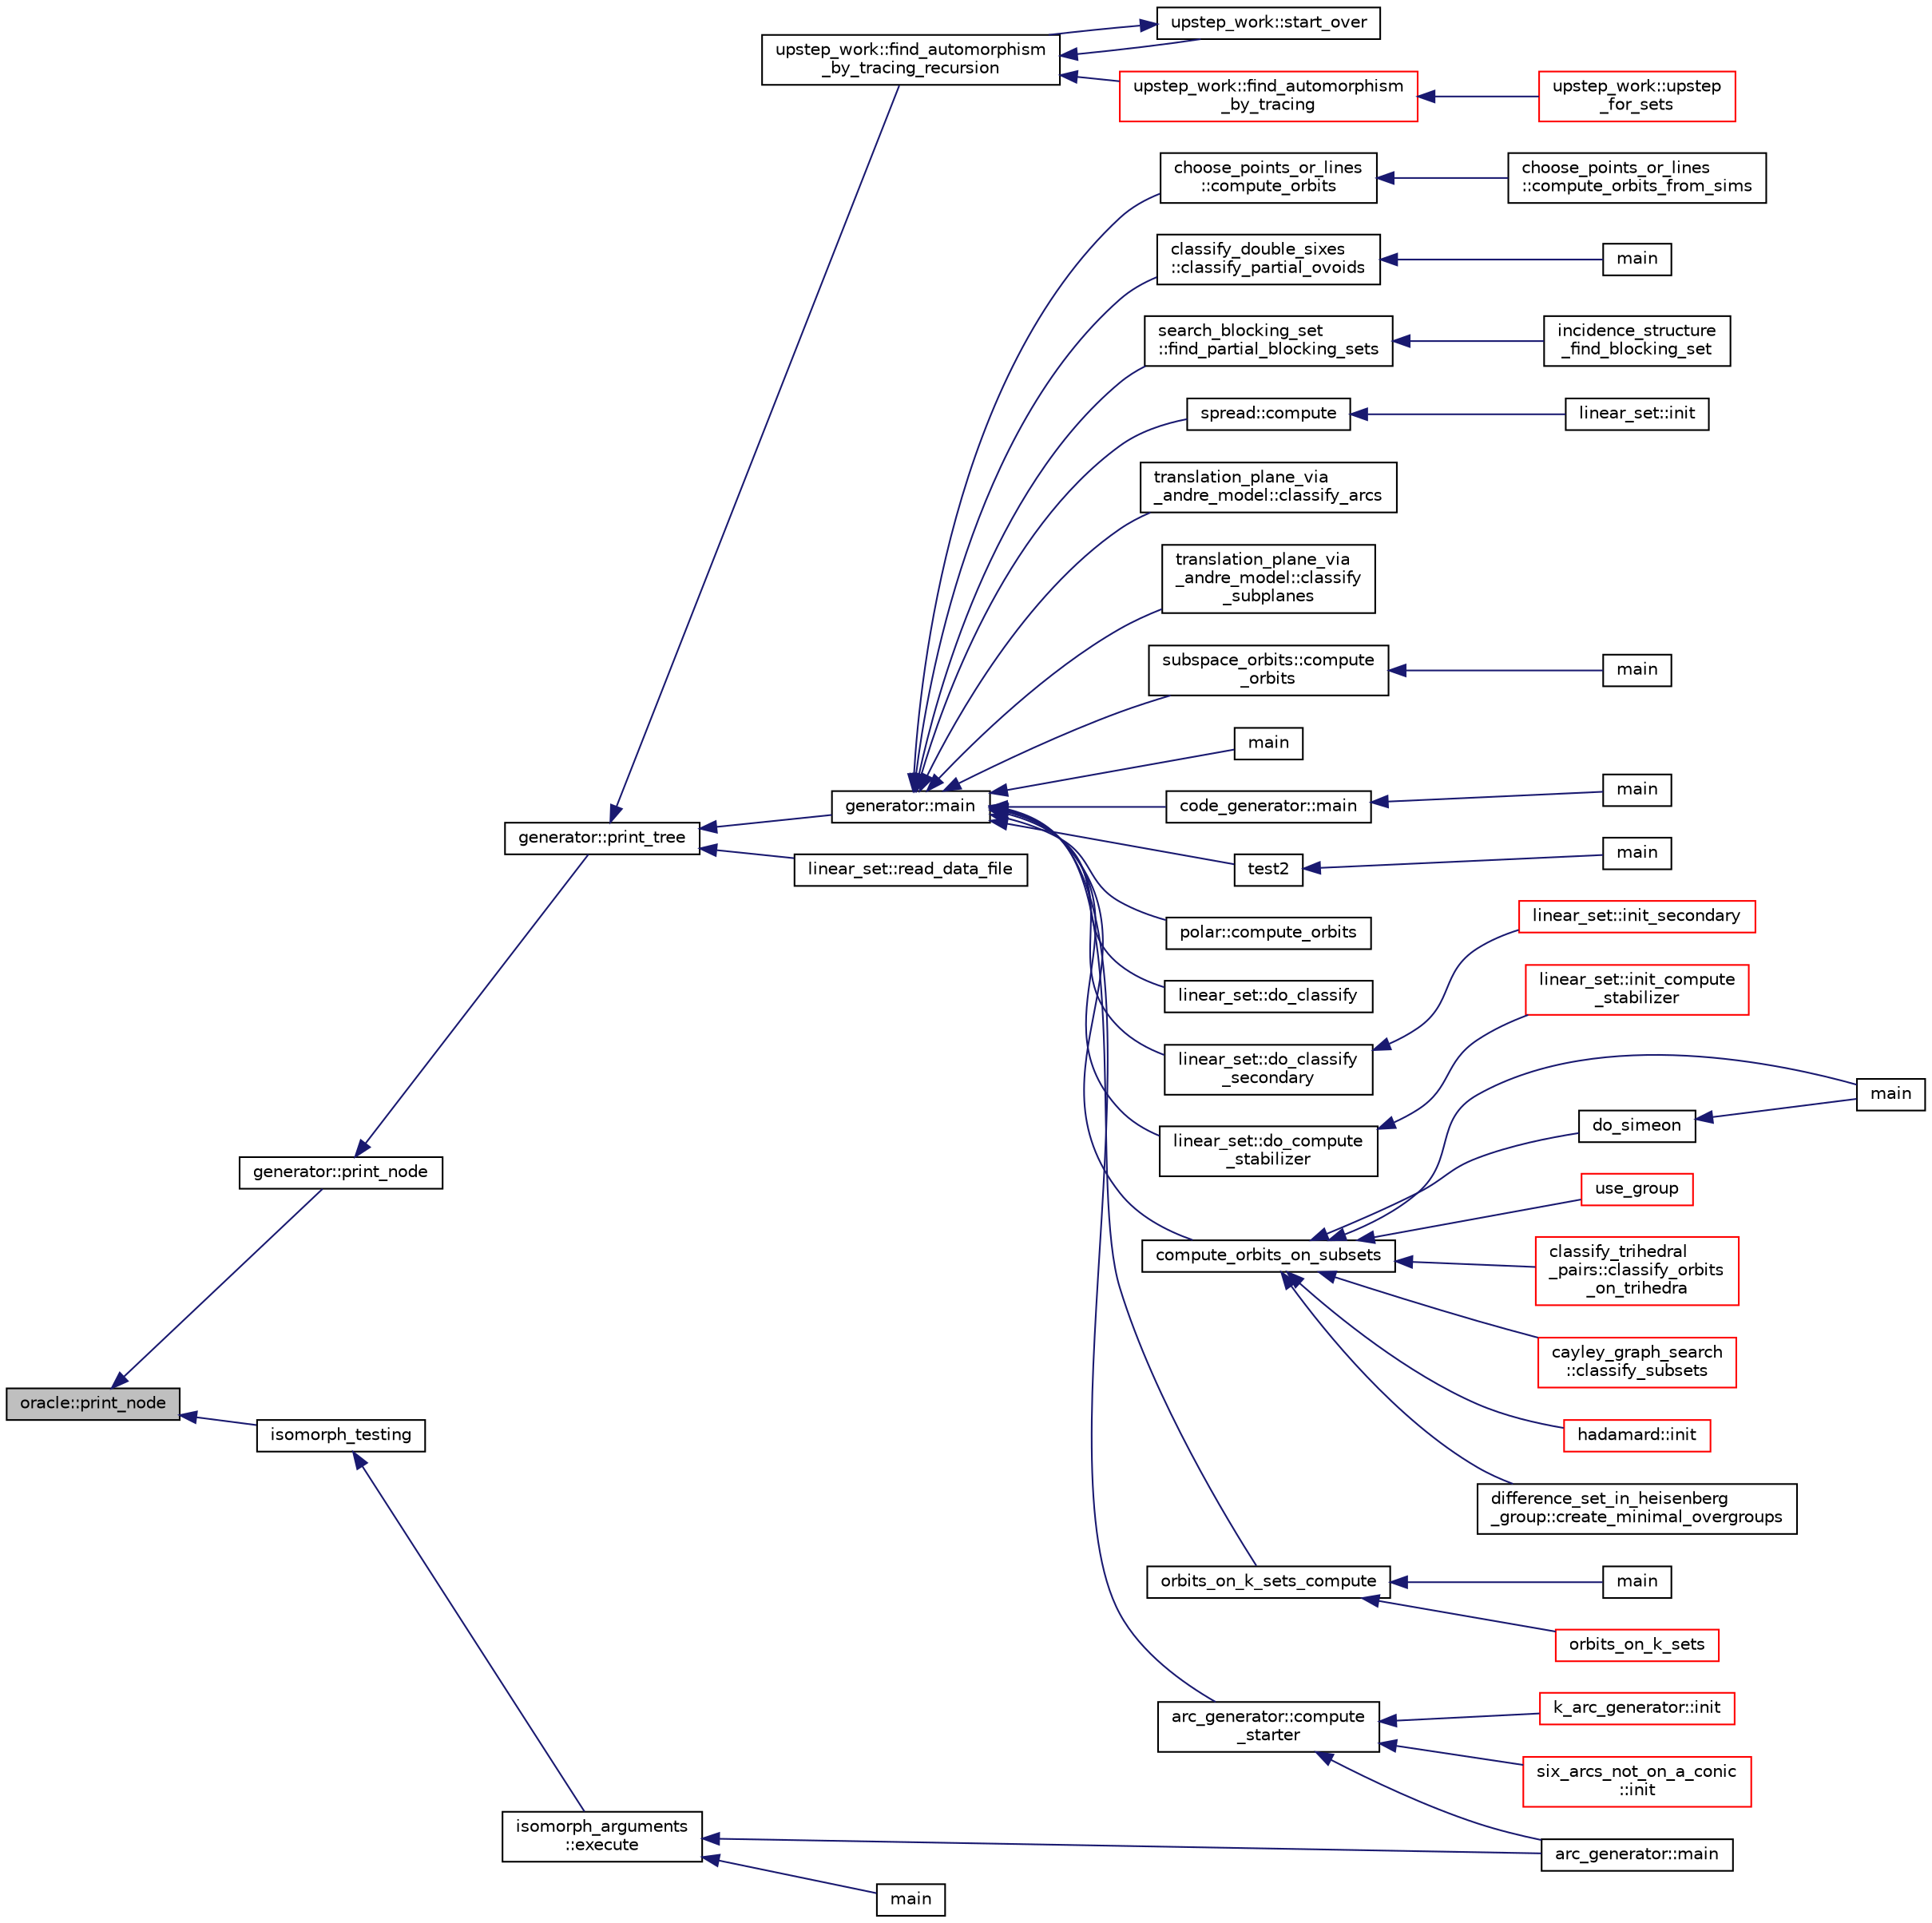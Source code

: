 digraph "oracle::print_node"
{
  edge [fontname="Helvetica",fontsize="10",labelfontname="Helvetica",labelfontsize="10"];
  node [fontname="Helvetica",fontsize="10",shape=record];
  rankdir="LR";
  Node7654 [label="oracle::print_node",height=0.2,width=0.4,color="black", fillcolor="grey75", style="filled", fontcolor="black"];
  Node7654 -> Node7655 [dir="back",color="midnightblue",fontsize="10",style="solid",fontname="Helvetica"];
  Node7655 [label="generator::print_node",height=0.2,width=0.4,color="black", fillcolor="white", style="filled",URL="$d7/d73/classgenerator.html#a1e3711f29fa53013750b2009e549ba49"];
  Node7655 -> Node7656 [dir="back",color="midnightblue",fontsize="10",style="solid",fontname="Helvetica"];
  Node7656 [label="generator::print_tree",height=0.2,width=0.4,color="black", fillcolor="white", style="filled",URL="$d7/d73/classgenerator.html#a4d50a3584d53209baf2bf7d7b9ba31f8"];
  Node7656 -> Node7657 [dir="back",color="midnightblue",fontsize="10",style="solid",fontname="Helvetica"];
  Node7657 [label="linear_set::read_data_file",height=0.2,width=0.4,color="black", fillcolor="white", style="filled",URL="$dd/d86/classlinear__set.html#a9a5cd28cc81be7ee41002b2e3114c2cb"];
  Node7656 -> Node7658 [dir="back",color="midnightblue",fontsize="10",style="solid",fontname="Helvetica"];
  Node7658 [label="generator::main",height=0.2,width=0.4,color="black", fillcolor="white", style="filled",URL="$d7/d73/classgenerator.html#a01abff8e9f231bf0d82e2e8e0061f242"];
  Node7658 -> Node7659 [dir="back",color="midnightblue",fontsize="10",style="solid",fontname="Helvetica"];
  Node7659 [label="main",height=0.2,width=0.4,color="black", fillcolor="white", style="filled",URL="$d2/d11/codes_8h.html#a217dbf8b442f20279ea00b898af96f52"];
  Node7658 -> Node7660 [dir="back",color="midnightblue",fontsize="10",style="solid",fontname="Helvetica"];
  Node7660 [label="code_generator::main",height=0.2,width=0.4,color="black", fillcolor="white", style="filled",URL="$db/d37/classcode__generator.html#ab3cf3a306e4032c2b471ac95321c599f"];
  Node7660 -> Node7661 [dir="back",color="midnightblue",fontsize="10",style="solid",fontname="Helvetica"];
  Node7661 [label="main",height=0.2,width=0.4,color="black", fillcolor="white", style="filled",URL="$d4/d4f/codes_8_c.html#a217dbf8b442f20279ea00b898af96f52"];
  Node7658 -> Node7662 [dir="back",color="midnightblue",fontsize="10",style="solid",fontname="Helvetica"];
  Node7662 [label="test2",height=0.2,width=0.4,color="black", fillcolor="white", style="filled",URL="$d9/db0/factor__space_8_c.html#a39d73a812e5fd8f1bc111e948368cb10"];
  Node7662 -> Node7663 [dir="back",color="midnightblue",fontsize="10",style="solid",fontname="Helvetica"];
  Node7663 [label="main",height=0.2,width=0.4,color="black", fillcolor="white", style="filled",URL="$d9/db0/factor__space_8_c.html#a3c04138a5bfe5d72780bb7e82a18e627"];
  Node7658 -> Node7664 [dir="back",color="midnightblue",fontsize="10",style="solid",fontname="Helvetica"];
  Node7664 [label="polar::compute_orbits",height=0.2,width=0.4,color="black", fillcolor="white", style="filled",URL="$da/d1c/classpolar.html#ac4c3c4f95d14c74ff4a3ec3f3479a1da"];
  Node7658 -> Node7665 [dir="back",color="midnightblue",fontsize="10",style="solid",fontname="Helvetica"];
  Node7665 [label="linear_set::do_classify",height=0.2,width=0.4,color="black", fillcolor="white", style="filled",URL="$dd/d86/classlinear__set.html#a3eb2dbce7fa8b71901dfc12f288ddd0c"];
  Node7658 -> Node7666 [dir="back",color="midnightblue",fontsize="10",style="solid",fontname="Helvetica"];
  Node7666 [label="linear_set::do_classify\l_secondary",height=0.2,width=0.4,color="black", fillcolor="white", style="filled",URL="$dd/d86/classlinear__set.html#a47eb7f9995f3343abd3bdfbf9a9a9162"];
  Node7666 -> Node7667 [dir="back",color="midnightblue",fontsize="10",style="solid",fontname="Helvetica"];
  Node7667 [label="linear_set::init_secondary",height=0.2,width=0.4,color="red", fillcolor="white", style="filled",URL="$dd/d86/classlinear__set.html#a7bf8cd7805559b5762921687a7c1ed97"];
  Node7658 -> Node7669 [dir="back",color="midnightblue",fontsize="10",style="solid",fontname="Helvetica"];
  Node7669 [label="linear_set::do_compute\l_stabilizer",height=0.2,width=0.4,color="black", fillcolor="white", style="filled",URL="$dd/d86/classlinear__set.html#ae8f58ded28fb5370f4459cca42b7463b"];
  Node7669 -> Node7670 [dir="back",color="midnightblue",fontsize="10",style="solid",fontname="Helvetica"];
  Node7670 [label="linear_set::init_compute\l_stabilizer",height=0.2,width=0.4,color="red", fillcolor="white", style="filled",URL="$dd/d86/classlinear__set.html#a0cc3eaec1896fdc977b62e94623b055b"];
  Node7658 -> Node7672 [dir="back",color="midnightblue",fontsize="10",style="solid",fontname="Helvetica"];
  Node7672 [label="compute_orbits_on_subsets",height=0.2,width=0.4,color="black", fillcolor="white", style="filled",URL="$d3/d35/snakes__and__ladders__global_8_c.html#af33697aede0480110b1227f727252637"];
  Node7672 -> Node7673 [dir="back",color="midnightblue",fontsize="10",style="solid",fontname="Helvetica"];
  Node7673 [label="cayley_graph_search\l::classify_subsets",height=0.2,width=0.4,color="red", fillcolor="white", style="filled",URL="$de/dae/classcayley__graph__search.html#a4cf8a90752e018a281481ac80ad52c4b"];
  Node7672 -> Node7676 [dir="back",color="midnightblue",fontsize="10",style="solid",fontname="Helvetica"];
  Node7676 [label="hadamard::init",height=0.2,width=0.4,color="red", fillcolor="white", style="filled",URL="$d7/dbb/classhadamard.html#a16af359850b8bdd0d2a73e260d496c33"];
  Node7672 -> Node7678 [dir="back",color="midnightblue",fontsize="10",style="solid",fontname="Helvetica"];
  Node7678 [label="difference_set_in_heisenberg\l_group::create_minimal_overgroups",height=0.2,width=0.4,color="black", fillcolor="white", style="filled",URL="$de/d8a/classdifference__set__in__heisenberg__group.html#a9bde5ad5da3ebaebf98fbfd3e8110b79"];
  Node7672 -> Node7679 [dir="back",color="midnightblue",fontsize="10",style="solid",fontname="Helvetica"];
  Node7679 [label="main",height=0.2,width=0.4,color="black", fillcolor="white", style="filled",URL="$d5/d13/simeon_8_c.html#ae66f6b31b5ad750f1fe042a706a4e3d4"];
  Node7672 -> Node7680 [dir="back",color="midnightblue",fontsize="10",style="solid",fontname="Helvetica"];
  Node7680 [label="do_simeon",height=0.2,width=0.4,color="black", fillcolor="white", style="filled",URL="$d5/d13/simeon_8_c.html#a36cf3f9cb484fa44da7a7dfcbe9385d0"];
  Node7680 -> Node7679 [dir="back",color="midnightblue",fontsize="10",style="solid",fontname="Helvetica"];
  Node7672 -> Node7681 [dir="back",color="midnightblue",fontsize="10",style="solid",fontname="Helvetica"];
  Node7681 [label="use_group",height=0.2,width=0.4,color="red", fillcolor="white", style="filled",URL="$d9/d9f/all__cliques_8_c.html#aba62531e97173264c39afe2c7857af31"];
  Node7672 -> Node7683 [dir="back",color="midnightblue",fontsize="10",style="solid",fontname="Helvetica"];
  Node7683 [label="classify_trihedral\l_pairs::classify_orbits\l_on_trihedra",height=0.2,width=0.4,color="red", fillcolor="white", style="filled",URL="$d1/d21/classclassify__trihedral__pairs.html#a99625621bfba4bb65b3d60304b306539"];
  Node7658 -> Node7690 [dir="back",color="midnightblue",fontsize="10",style="solid",fontname="Helvetica"];
  Node7690 [label="orbits_on_k_sets_compute",height=0.2,width=0.4,color="black", fillcolor="white", style="filled",URL="$d3/d35/snakes__and__ladders__global_8_c.html#a96743526b15703539d544499276aaa71"];
  Node7690 -> Node7691 [dir="back",color="midnightblue",fontsize="10",style="solid",fontname="Helvetica"];
  Node7691 [label="main",height=0.2,width=0.4,color="black", fillcolor="white", style="filled",URL="$d9/d5f/example__fano__plane_8_c.html#ae66f6b31b5ad750f1fe042a706a4e3d4"];
  Node7690 -> Node7692 [dir="back",color="midnightblue",fontsize="10",style="solid",fontname="Helvetica"];
  Node7692 [label="orbits_on_k_sets",height=0.2,width=0.4,color="red", fillcolor="white", style="filled",URL="$d3/d35/snakes__and__ladders__global_8_c.html#afe3d79116aa8b4d1a93d444a3a979b6e"];
  Node7658 -> Node7701 [dir="back",color="midnightblue",fontsize="10",style="solid",fontname="Helvetica"];
  Node7701 [label="arc_generator::compute\l_starter",height=0.2,width=0.4,color="black", fillcolor="white", style="filled",URL="$d4/d21/classarc__generator.html#aad1dcec3a1c302e743d574bd1ac857d9"];
  Node7701 -> Node7700 [dir="back",color="midnightblue",fontsize="10",style="solid",fontname="Helvetica"];
  Node7700 [label="arc_generator::main",height=0.2,width=0.4,color="black", fillcolor="white", style="filled",URL="$d4/d21/classarc__generator.html#ad80140b51b165dad1fe6ab232be7829a"];
  Node7701 -> Node7702 [dir="back",color="midnightblue",fontsize="10",style="solid",fontname="Helvetica"];
  Node7702 [label="k_arc_generator::init",height=0.2,width=0.4,color="red", fillcolor="white", style="filled",URL="$d6/dd8/classk__arc__generator.html#a6036d9f52ede9f8ca681505626b5361d"];
  Node7701 -> Node7704 [dir="back",color="midnightblue",fontsize="10",style="solid",fontname="Helvetica"];
  Node7704 [label="six_arcs_not_on_a_conic\l::init",height=0.2,width=0.4,color="red", fillcolor="white", style="filled",URL="$d8/de6/classsix__arcs__not__on__a__conic.html#a7a4d5cf8a098488729934cfa8a70944a"];
  Node7658 -> Node7706 [dir="back",color="midnightblue",fontsize="10",style="solid",fontname="Helvetica"];
  Node7706 [label="choose_points_or_lines\l::compute_orbits",height=0.2,width=0.4,color="black", fillcolor="white", style="filled",URL="$d6/d75/classchoose__points__or__lines.html#adc353e2d41dc8a39563322c8cdd85f61"];
  Node7706 -> Node7707 [dir="back",color="midnightblue",fontsize="10",style="solid",fontname="Helvetica"];
  Node7707 [label="choose_points_or_lines\l::compute_orbits_from_sims",height=0.2,width=0.4,color="black", fillcolor="white", style="filled",URL="$d6/d75/classchoose__points__or__lines.html#a4fcac2dadf459d7c75187a00a4bd64aa"];
  Node7658 -> Node7708 [dir="back",color="midnightblue",fontsize="10",style="solid",fontname="Helvetica"];
  Node7708 [label="classify_double_sixes\l::classify_partial_ovoids",height=0.2,width=0.4,color="black", fillcolor="white", style="filled",URL="$dd/d23/classclassify__double__sixes.html#a2253fca143a0e8a3e39655eb05668ae9"];
  Node7708 -> Node7709 [dir="back",color="midnightblue",fontsize="10",style="solid",fontname="Helvetica"];
  Node7709 [label="main",height=0.2,width=0.4,color="black", fillcolor="white", style="filled",URL="$df/df8/surface__classify_8_c.html#a217dbf8b442f20279ea00b898af96f52"];
  Node7658 -> Node7710 [dir="back",color="midnightblue",fontsize="10",style="solid",fontname="Helvetica"];
  Node7710 [label="search_blocking_set\l::find_partial_blocking_sets",height=0.2,width=0.4,color="black", fillcolor="white", style="filled",URL="$dc/d36/classsearch__blocking__set.html#ad3fdb3d356db75a02c406bc9d4e9e9b6"];
  Node7710 -> Node7711 [dir="back",color="midnightblue",fontsize="10",style="solid",fontname="Helvetica"];
  Node7711 [label="incidence_structure\l_find_blocking_set",height=0.2,width=0.4,color="black", fillcolor="white", style="filled",URL="$df/d74/tl__geometry_8h.html#a8e3d42d0018f8a804b9686b1c4951186"];
  Node7658 -> Node7712 [dir="back",color="midnightblue",fontsize="10",style="solid",fontname="Helvetica"];
  Node7712 [label="spread::compute",height=0.2,width=0.4,color="black", fillcolor="white", style="filled",URL="$da/dc1/classspread.html#a9674466d3e03b8dad79882299c638a21"];
  Node7712 -> Node7713 [dir="back",color="midnightblue",fontsize="10",style="solid",fontname="Helvetica"];
  Node7713 [label="linear_set::init",height=0.2,width=0.4,color="black", fillcolor="white", style="filled",URL="$dd/d86/classlinear__set.html#a7ab24e84423749047d5465cb15505475"];
  Node7658 -> Node7714 [dir="back",color="midnightblue",fontsize="10",style="solid",fontname="Helvetica"];
  Node7714 [label="translation_plane_via\l_andre_model::classify_arcs",height=0.2,width=0.4,color="black", fillcolor="white", style="filled",URL="$d1/dcc/classtranslation__plane__via__andre__model.html#ac8f002e812a8b152d41e806688601c5e"];
  Node7658 -> Node7715 [dir="back",color="midnightblue",fontsize="10",style="solid",fontname="Helvetica"];
  Node7715 [label="translation_plane_via\l_andre_model::classify\l_subplanes",height=0.2,width=0.4,color="black", fillcolor="white", style="filled",URL="$d1/dcc/classtranslation__plane__via__andre__model.html#a794fefa95f0a7f7b887133375988ee55"];
  Node7658 -> Node7716 [dir="back",color="midnightblue",fontsize="10",style="solid",fontname="Helvetica"];
  Node7716 [label="subspace_orbits::compute\l_orbits",height=0.2,width=0.4,color="black", fillcolor="white", style="filled",URL="$d2/d9f/classsubspace__orbits.html#a2778f8d49cde1675de1ef6acfe180b63"];
  Node7716 -> Node7717 [dir="back",color="midnightblue",fontsize="10",style="solid",fontname="Helvetica"];
  Node7717 [label="main",height=0.2,width=0.4,color="black", fillcolor="white", style="filled",URL="$da/dd5/subspace__orbits__main_8_c.html#a217dbf8b442f20279ea00b898af96f52"];
  Node7656 -> Node7718 [dir="back",color="midnightblue",fontsize="10",style="solid",fontname="Helvetica"];
  Node7718 [label="upstep_work::find_automorphism\l_by_tracing_recursion",height=0.2,width=0.4,color="black", fillcolor="white", style="filled",URL="$d2/dd6/classupstep__work.html#a621a83906c4c31d4de34963f6eaa668d"];
  Node7718 -> Node7719 [dir="back",color="midnightblue",fontsize="10",style="solid",fontname="Helvetica"];
  Node7719 [label="upstep_work::find_automorphism\l_by_tracing",height=0.2,width=0.4,color="red", fillcolor="white", style="filled",URL="$d2/dd6/classupstep__work.html#afc13566dbd0f53823ae1c6629f00075d"];
  Node7719 -> Node7720 [dir="back",color="midnightblue",fontsize="10",style="solid",fontname="Helvetica"];
  Node7720 [label="upstep_work::upstep\l_for_sets",height=0.2,width=0.4,color="red", fillcolor="white", style="filled",URL="$d2/dd6/classupstep__work.html#acbfe3d5e23c38c3dc8f5908e0bc5bf1b"];
  Node7718 -> Node7735 [dir="back",color="midnightblue",fontsize="10",style="solid",fontname="Helvetica"];
  Node7735 [label="upstep_work::start_over",height=0.2,width=0.4,color="black", fillcolor="white", style="filled",URL="$d2/dd6/classupstep__work.html#ad1eba8d53528a3a0277041883a5724c3"];
  Node7735 -> Node7718 [dir="back",color="midnightblue",fontsize="10",style="solid",fontname="Helvetica"];
  Node7654 -> Node7736 [dir="back",color="midnightblue",fontsize="10",style="solid",fontname="Helvetica"];
  Node7736 [label="isomorph_testing",height=0.2,width=0.4,color="black", fillcolor="white", style="filled",URL="$d4/d7e/isomorph__global_8_c.html#a5a73cbe9f89c4727f086482ee2d238f9"];
  Node7736 -> Node7698 [dir="back",color="midnightblue",fontsize="10",style="solid",fontname="Helvetica"];
  Node7698 [label="isomorph_arguments\l::execute",height=0.2,width=0.4,color="black", fillcolor="white", style="filled",URL="$d5/de4/classisomorph__arguments.html#aa85e472d14906abdd5672dc66027583e"];
  Node7698 -> Node7699 [dir="back",color="midnightblue",fontsize="10",style="solid",fontname="Helvetica"];
  Node7699 [label="main",height=0.2,width=0.4,color="black", fillcolor="white", style="filled",URL="$d1/d5e/blt__main_8_c.html#a217dbf8b442f20279ea00b898af96f52"];
  Node7698 -> Node7700 [dir="back",color="midnightblue",fontsize="10",style="solid",fontname="Helvetica"];
}
